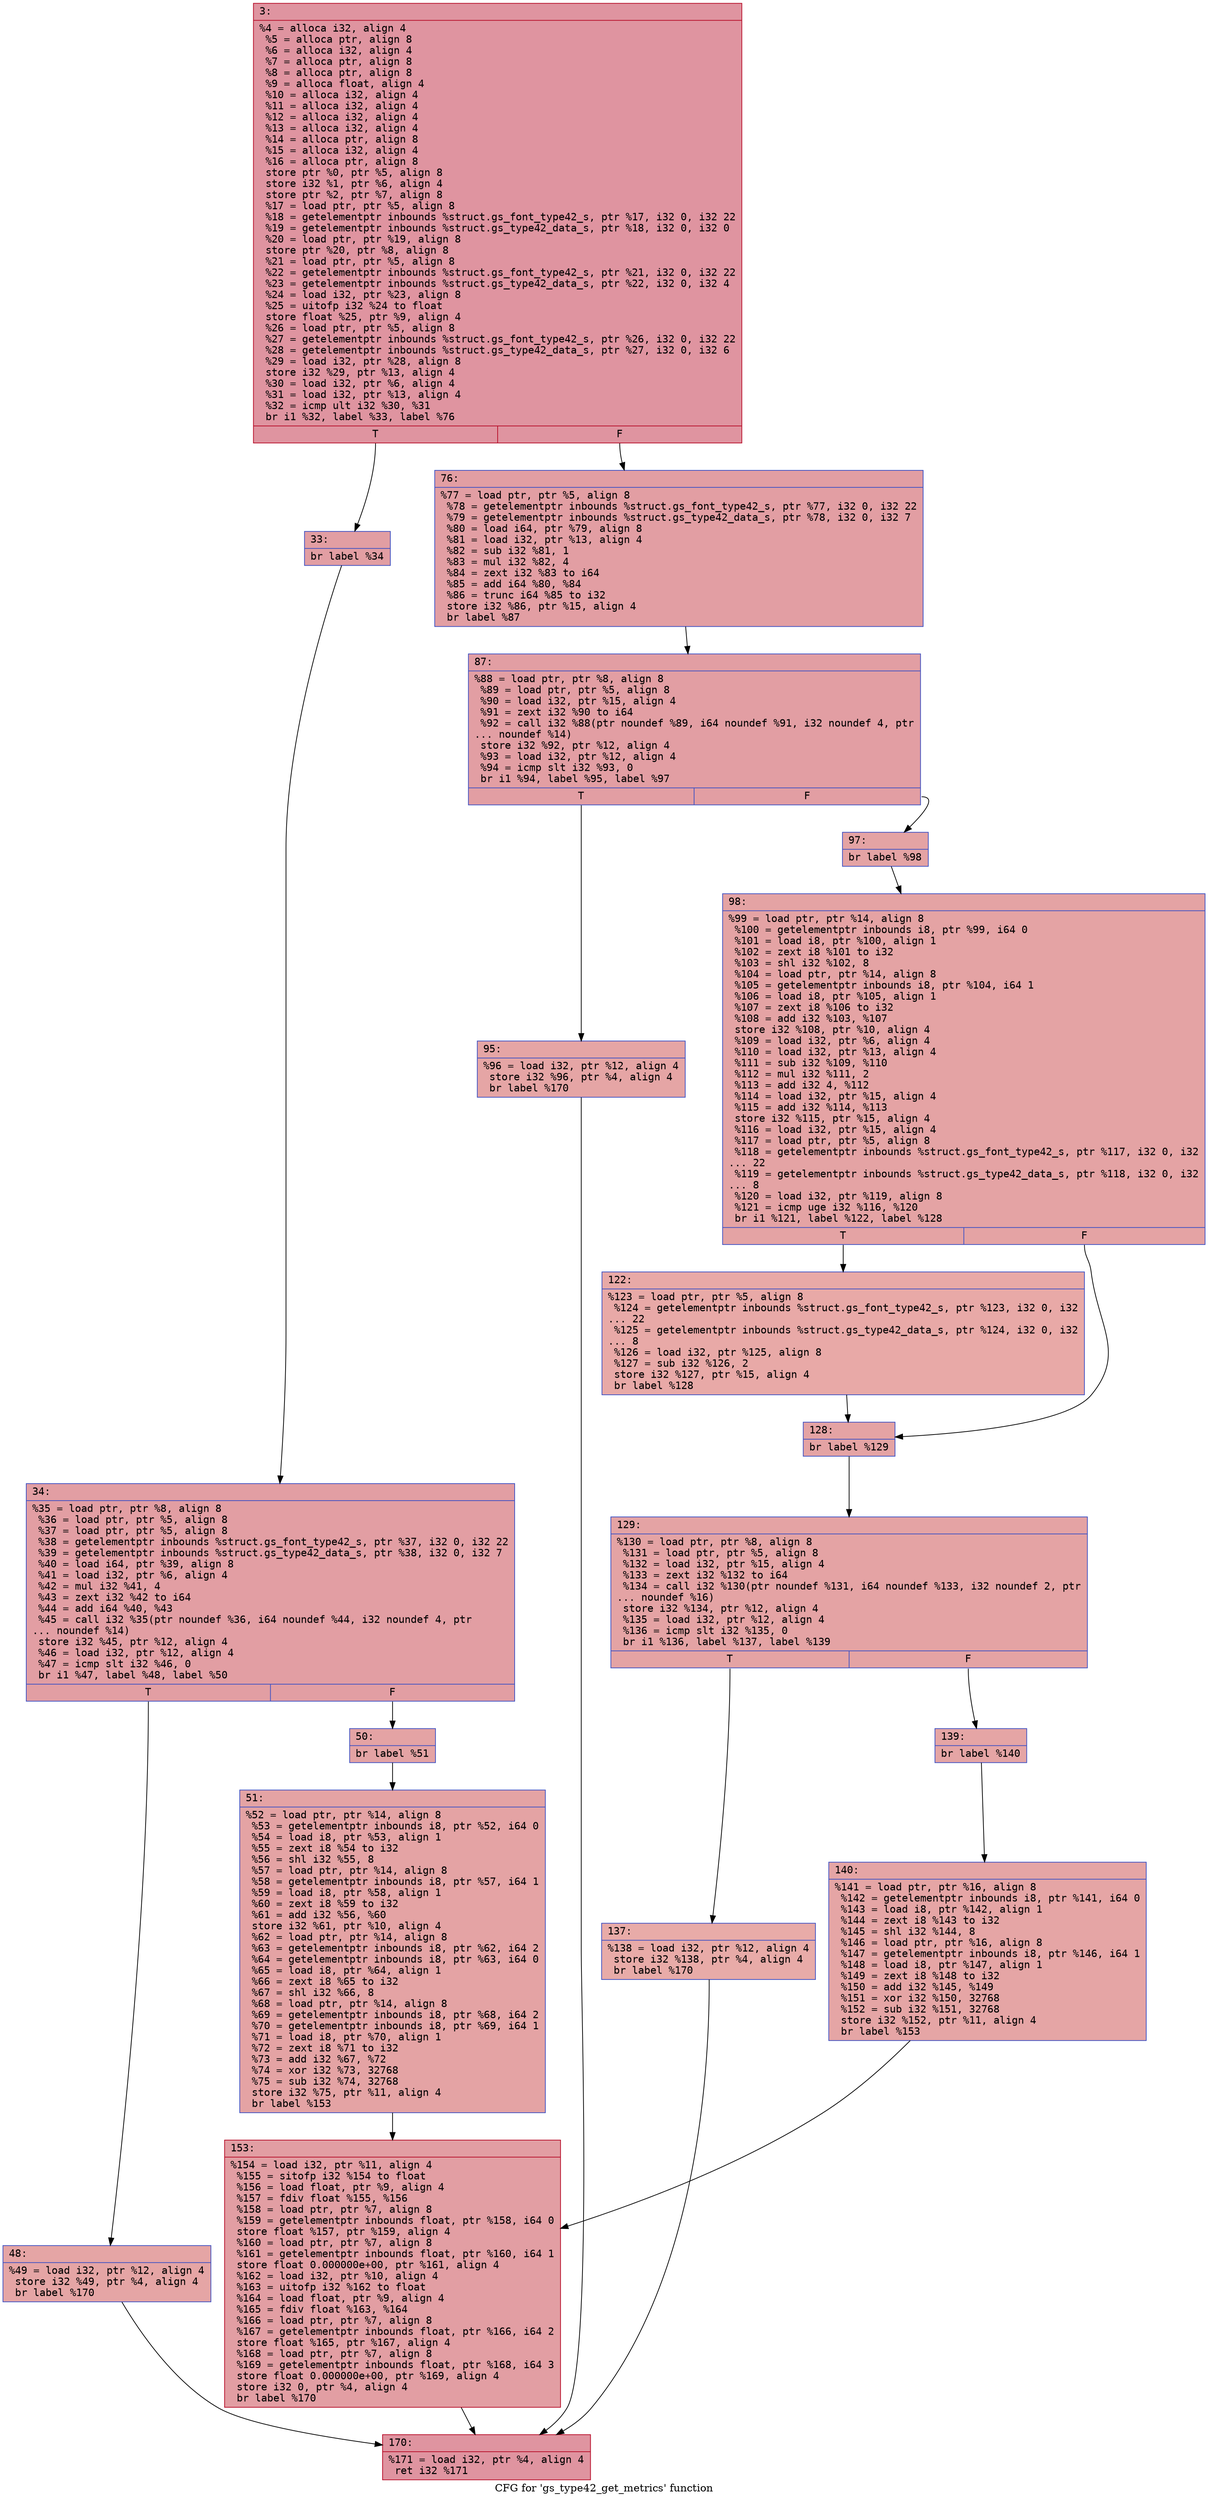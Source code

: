 digraph "CFG for 'gs_type42_get_metrics' function" {
	label="CFG for 'gs_type42_get_metrics' function";

	Node0x60000245f570 [shape=record,color="#b70d28ff", style=filled, fillcolor="#b70d2870" fontname="Courier",label="{3:\l|  %4 = alloca i32, align 4\l  %5 = alloca ptr, align 8\l  %6 = alloca i32, align 4\l  %7 = alloca ptr, align 8\l  %8 = alloca ptr, align 8\l  %9 = alloca float, align 4\l  %10 = alloca i32, align 4\l  %11 = alloca i32, align 4\l  %12 = alloca i32, align 4\l  %13 = alloca i32, align 4\l  %14 = alloca ptr, align 8\l  %15 = alloca i32, align 4\l  %16 = alloca ptr, align 8\l  store ptr %0, ptr %5, align 8\l  store i32 %1, ptr %6, align 4\l  store ptr %2, ptr %7, align 8\l  %17 = load ptr, ptr %5, align 8\l  %18 = getelementptr inbounds %struct.gs_font_type42_s, ptr %17, i32 0, i32 22\l  %19 = getelementptr inbounds %struct.gs_type42_data_s, ptr %18, i32 0, i32 0\l  %20 = load ptr, ptr %19, align 8\l  store ptr %20, ptr %8, align 8\l  %21 = load ptr, ptr %5, align 8\l  %22 = getelementptr inbounds %struct.gs_font_type42_s, ptr %21, i32 0, i32 22\l  %23 = getelementptr inbounds %struct.gs_type42_data_s, ptr %22, i32 0, i32 4\l  %24 = load i32, ptr %23, align 8\l  %25 = uitofp i32 %24 to float\l  store float %25, ptr %9, align 4\l  %26 = load ptr, ptr %5, align 8\l  %27 = getelementptr inbounds %struct.gs_font_type42_s, ptr %26, i32 0, i32 22\l  %28 = getelementptr inbounds %struct.gs_type42_data_s, ptr %27, i32 0, i32 6\l  %29 = load i32, ptr %28, align 8\l  store i32 %29, ptr %13, align 4\l  %30 = load i32, ptr %6, align 4\l  %31 = load i32, ptr %13, align 4\l  %32 = icmp ult i32 %30, %31\l  br i1 %32, label %33, label %76\l|{<s0>T|<s1>F}}"];
	Node0x60000245f570:s0 -> Node0x60000245f5c0[tooltip="3 -> 33\nProbability 50.00%" ];
	Node0x60000245f570:s1 -> Node0x60000245f750[tooltip="3 -> 76\nProbability 50.00%" ];
	Node0x60000245f5c0 [shape=record,color="#3d50c3ff", style=filled, fillcolor="#be242e70" fontname="Courier",label="{33:\l|  br label %34\l}"];
	Node0x60000245f5c0 -> Node0x60000245f610[tooltip="33 -> 34\nProbability 100.00%" ];
	Node0x60000245f610 [shape=record,color="#3d50c3ff", style=filled, fillcolor="#be242e70" fontname="Courier",label="{34:\l|  %35 = load ptr, ptr %8, align 8\l  %36 = load ptr, ptr %5, align 8\l  %37 = load ptr, ptr %5, align 8\l  %38 = getelementptr inbounds %struct.gs_font_type42_s, ptr %37, i32 0, i32 22\l  %39 = getelementptr inbounds %struct.gs_type42_data_s, ptr %38, i32 0, i32 7\l  %40 = load i64, ptr %39, align 8\l  %41 = load i32, ptr %6, align 4\l  %42 = mul i32 %41, 4\l  %43 = zext i32 %42 to i64\l  %44 = add i64 %40, %43\l  %45 = call i32 %35(ptr noundef %36, i64 noundef %44, i32 noundef 4, ptr\l... noundef %14)\l  store i32 %45, ptr %12, align 4\l  %46 = load i32, ptr %12, align 4\l  %47 = icmp slt i32 %46, 0\l  br i1 %47, label %48, label %50\l|{<s0>T|<s1>F}}"];
	Node0x60000245f610:s0 -> Node0x60000245f660[tooltip="34 -> 48\nProbability 37.50%" ];
	Node0x60000245f610:s1 -> Node0x60000245f6b0[tooltip="34 -> 50\nProbability 62.50%" ];
	Node0x60000245f660 [shape=record,color="#3d50c3ff", style=filled, fillcolor="#c5333470" fontname="Courier",label="{48:\l|  %49 = load i32, ptr %12, align 4\l  store i32 %49, ptr %4, align 4\l  br label %170\l}"];
	Node0x60000245f660 -> Node0x60000245fb10[tooltip="48 -> 170\nProbability 100.00%" ];
	Node0x60000245f6b0 [shape=record,color="#3d50c3ff", style=filled, fillcolor="#c32e3170" fontname="Courier",label="{50:\l|  br label %51\l}"];
	Node0x60000245f6b0 -> Node0x60000245f700[tooltip="50 -> 51\nProbability 100.00%" ];
	Node0x60000245f700 [shape=record,color="#3d50c3ff", style=filled, fillcolor="#c32e3170" fontname="Courier",label="{51:\l|  %52 = load ptr, ptr %14, align 8\l  %53 = getelementptr inbounds i8, ptr %52, i64 0\l  %54 = load i8, ptr %53, align 1\l  %55 = zext i8 %54 to i32\l  %56 = shl i32 %55, 8\l  %57 = load ptr, ptr %14, align 8\l  %58 = getelementptr inbounds i8, ptr %57, i64 1\l  %59 = load i8, ptr %58, align 1\l  %60 = zext i8 %59 to i32\l  %61 = add i32 %56, %60\l  store i32 %61, ptr %10, align 4\l  %62 = load ptr, ptr %14, align 8\l  %63 = getelementptr inbounds i8, ptr %62, i64 2\l  %64 = getelementptr inbounds i8, ptr %63, i64 0\l  %65 = load i8, ptr %64, align 1\l  %66 = zext i8 %65 to i32\l  %67 = shl i32 %66, 8\l  %68 = load ptr, ptr %14, align 8\l  %69 = getelementptr inbounds i8, ptr %68, i64 2\l  %70 = getelementptr inbounds i8, ptr %69, i64 1\l  %71 = load i8, ptr %70, align 1\l  %72 = zext i8 %71 to i32\l  %73 = add i32 %67, %72\l  %74 = xor i32 %73, 32768\l  %75 = sub i32 %74, 32768\l  store i32 %75, ptr %11, align 4\l  br label %153\l}"];
	Node0x60000245f700 -> Node0x60000245fac0[tooltip="51 -> 153\nProbability 100.00%" ];
	Node0x60000245f750 [shape=record,color="#3d50c3ff", style=filled, fillcolor="#be242e70" fontname="Courier",label="{76:\l|  %77 = load ptr, ptr %5, align 8\l  %78 = getelementptr inbounds %struct.gs_font_type42_s, ptr %77, i32 0, i32 22\l  %79 = getelementptr inbounds %struct.gs_type42_data_s, ptr %78, i32 0, i32 7\l  %80 = load i64, ptr %79, align 8\l  %81 = load i32, ptr %13, align 4\l  %82 = sub i32 %81, 1\l  %83 = mul i32 %82, 4\l  %84 = zext i32 %83 to i64\l  %85 = add i64 %80, %84\l  %86 = trunc i64 %85 to i32\l  store i32 %86, ptr %15, align 4\l  br label %87\l}"];
	Node0x60000245f750 -> Node0x60000245f7a0[tooltip="76 -> 87\nProbability 100.00%" ];
	Node0x60000245f7a0 [shape=record,color="#3d50c3ff", style=filled, fillcolor="#be242e70" fontname="Courier",label="{87:\l|  %88 = load ptr, ptr %8, align 8\l  %89 = load ptr, ptr %5, align 8\l  %90 = load i32, ptr %15, align 4\l  %91 = zext i32 %90 to i64\l  %92 = call i32 %88(ptr noundef %89, i64 noundef %91, i32 noundef 4, ptr\l... noundef %14)\l  store i32 %92, ptr %12, align 4\l  %93 = load i32, ptr %12, align 4\l  %94 = icmp slt i32 %93, 0\l  br i1 %94, label %95, label %97\l|{<s0>T|<s1>F}}"];
	Node0x60000245f7a0:s0 -> Node0x60000245f7f0[tooltip="87 -> 95\nProbability 37.50%" ];
	Node0x60000245f7a0:s1 -> Node0x60000245f840[tooltip="87 -> 97\nProbability 62.50%" ];
	Node0x60000245f7f0 [shape=record,color="#3d50c3ff", style=filled, fillcolor="#c5333470" fontname="Courier",label="{95:\l|  %96 = load i32, ptr %12, align 4\l  store i32 %96, ptr %4, align 4\l  br label %170\l}"];
	Node0x60000245f7f0 -> Node0x60000245fb10[tooltip="95 -> 170\nProbability 100.00%" ];
	Node0x60000245f840 [shape=record,color="#3d50c3ff", style=filled, fillcolor="#c32e3170" fontname="Courier",label="{97:\l|  br label %98\l}"];
	Node0x60000245f840 -> Node0x60000245f890[tooltip="97 -> 98\nProbability 100.00%" ];
	Node0x60000245f890 [shape=record,color="#3d50c3ff", style=filled, fillcolor="#c32e3170" fontname="Courier",label="{98:\l|  %99 = load ptr, ptr %14, align 8\l  %100 = getelementptr inbounds i8, ptr %99, i64 0\l  %101 = load i8, ptr %100, align 1\l  %102 = zext i8 %101 to i32\l  %103 = shl i32 %102, 8\l  %104 = load ptr, ptr %14, align 8\l  %105 = getelementptr inbounds i8, ptr %104, i64 1\l  %106 = load i8, ptr %105, align 1\l  %107 = zext i8 %106 to i32\l  %108 = add i32 %103, %107\l  store i32 %108, ptr %10, align 4\l  %109 = load i32, ptr %6, align 4\l  %110 = load i32, ptr %13, align 4\l  %111 = sub i32 %109, %110\l  %112 = mul i32 %111, 2\l  %113 = add i32 4, %112\l  %114 = load i32, ptr %15, align 4\l  %115 = add i32 %114, %113\l  store i32 %115, ptr %15, align 4\l  %116 = load i32, ptr %15, align 4\l  %117 = load ptr, ptr %5, align 8\l  %118 = getelementptr inbounds %struct.gs_font_type42_s, ptr %117, i32 0, i32\l... 22\l  %119 = getelementptr inbounds %struct.gs_type42_data_s, ptr %118, i32 0, i32\l... 8\l  %120 = load i32, ptr %119, align 8\l  %121 = icmp uge i32 %116, %120\l  br i1 %121, label %122, label %128\l|{<s0>T|<s1>F}}"];
	Node0x60000245f890:s0 -> Node0x60000245f8e0[tooltip="98 -> 122\nProbability 50.00%" ];
	Node0x60000245f890:s1 -> Node0x60000245f930[tooltip="98 -> 128\nProbability 50.00%" ];
	Node0x60000245f8e0 [shape=record,color="#3d50c3ff", style=filled, fillcolor="#ca3b3770" fontname="Courier",label="{122:\l|  %123 = load ptr, ptr %5, align 8\l  %124 = getelementptr inbounds %struct.gs_font_type42_s, ptr %123, i32 0, i32\l... 22\l  %125 = getelementptr inbounds %struct.gs_type42_data_s, ptr %124, i32 0, i32\l... 8\l  %126 = load i32, ptr %125, align 8\l  %127 = sub i32 %126, 2\l  store i32 %127, ptr %15, align 4\l  br label %128\l}"];
	Node0x60000245f8e0 -> Node0x60000245f930[tooltip="122 -> 128\nProbability 100.00%" ];
	Node0x60000245f930 [shape=record,color="#3d50c3ff", style=filled, fillcolor="#c32e3170" fontname="Courier",label="{128:\l|  br label %129\l}"];
	Node0x60000245f930 -> Node0x60000245f980[tooltip="128 -> 129\nProbability 100.00%" ];
	Node0x60000245f980 [shape=record,color="#3d50c3ff", style=filled, fillcolor="#c32e3170" fontname="Courier",label="{129:\l|  %130 = load ptr, ptr %8, align 8\l  %131 = load ptr, ptr %5, align 8\l  %132 = load i32, ptr %15, align 4\l  %133 = zext i32 %132 to i64\l  %134 = call i32 %130(ptr noundef %131, i64 noundef %133, i32 noundef 2, ptr\l... noundef %16)\l  store i32 %134, ptr %12, align 4\l  %135 = load i32, ptr %12, align 4\l  %136 = icmp slt i32 %135, 0\l  br i1 %136, label %137, label %139\l|{<s0>T|<s1>F}}"];
	Node0x60000245f980:s0 -> Node0x60000245f9d0[tooltip="129 -> 137\nProbability 37.50%" ];
	Node0x60000245f980:s1 -> Node0x60000245fa20[tooltip="129 -> 139\nProbability 62.50%" ];
	Node0x60000245f9d0 [shape=record,color="#3d50c3ff", style=filled, fillcolor="#cc403a70" fontname="Courier",label="{137:\l|  %138 = load i32, ptr %12, align 4\l  store i32 %138, ptr %4, align 4\l  br label %170\l}"];
	Node0x60000245f9d0 -> Node0x60000245fb10[tooltip="137 -> 170\nProbability 100.00%" ];
	Node0x60000245fa20 [shape=record,color="#3d50c3ff", style=filled, fillcolor="#c5333470" fontname="Courier",label="{139:\l|  br label %140\l}"];
	Node0x60000245fa20 -> Node0x60000245fa70[tooltip="139 -> 140\nProbability 100.00%" ];
	Node0x60000245fa70 [shape=record,color="#3d50c3ff", style=filled, fillcolor="#c5333470" fontname="Courier",label="{140:\l|  %141 = load ptr, ptr %16, align 8\l  %142 = getelementptr inbounds i8, ptr %141, i64 0\l  %143 = load i8, ptr %142, align 1\l  %144 = zext i8 %143 to i32\l  %145 = shl i32 %144, 8\l  %146 = load ptr, ptr %16, align 8\l  %147 = getelementptr inbounds i8, ptr %146, i64 1\l  %148 = load i8, ptr %147, align 1\l  %149 = zext i8 %148 to i32\l  %150 = add i32 %145, %149\l  %151 = xor i32 %150, 32768\l  %152 = sub i32 %151, 32768\l  store i32 %152, ptr %11, align 4\l  br label %153\l}"];
	Node0x60000245fa70 -> Node0x60000245fac0[tooltip="140 -> 153\nProbability 100.00%" ];
	Node0x60000245fac0 [shape=record,color="#b70d28ff", style=filled, fillcolor="#be242e70" fontname="Courier",label="{153:\l|  %154 = load i32, ptr %11, align 4\l  %155 = sitofp i32 %154 to float\l  %156 = load float, ptr %9, align 4\l  %157 = fdiv float %155, %156\l  %158 = load ptr, ptr %7, align 8\l  %159 = getelementptr inbounds float, ptr %158, i64 0\l  store float %157, ptr %159, align 4\l  %160 = load ptr, ptr %7, align 8\l  %161 = getelementptr inbounds float, ptr %160, i64 1\l  store float 0.000000e+00, ptr %161, align 4\l  %162 = load i32, ptr %10, align 4\l  %163 = uitofp i32 %162 to float\l  %164 = load float, ptr %9, align 4\l  %165 = fdiv float %163, %164\l  %166 = load ptr, ptr %7, align 8\l  %167 = getelementptr inbounds float, ptr %166, i64 2\l  store float %165, ptr %167, align 4\l  %168 = load ptr, ptr %7, align 8\l  %169 = getelementptr inbounds float, ptr %168, i64 3\l  store float 0.000000e+00, ptr %169, align 4\l  store i32 0, ptr %4, align 4\l  br label %170\l}"];
	Node0x60000245fac0 -> Node0x60000245fb10[tooltip="153 -> 170\nProbability 100.00%" ];
	Node0x60000245fb10 [shape=record,color="#b70d28ff", style=filled, fillcolor="#b70d2870" fontname="Courier",label="{170:\l|  %171 = load i32, ptr %4, align 4\l  ret i32 %171\l}"];
}
